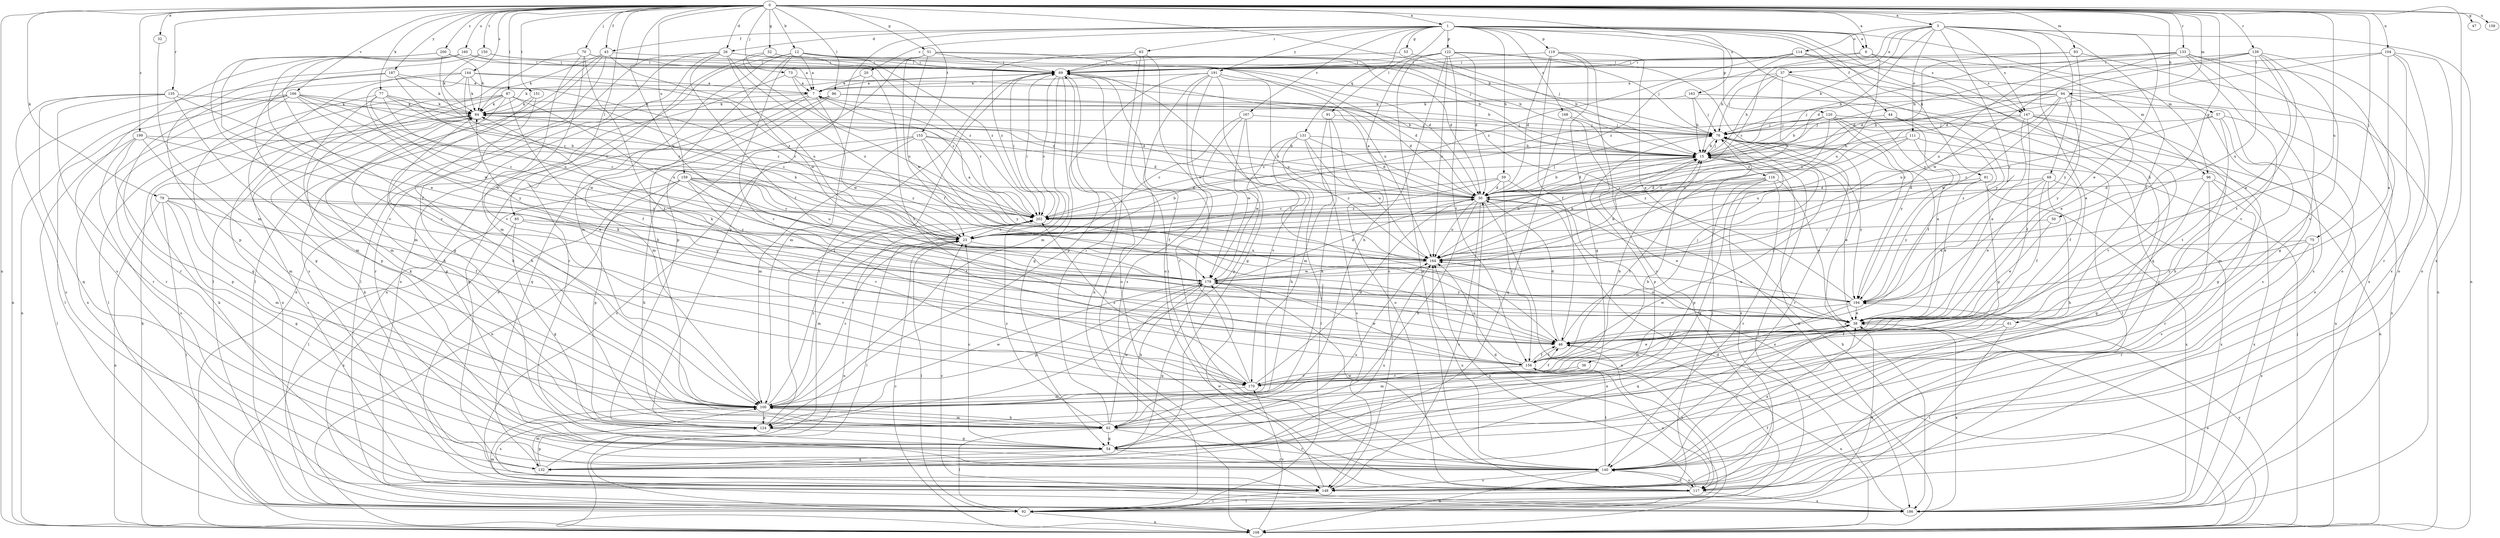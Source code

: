strict digraph  {
0;
1;
3;
6;
7;
12;
15;
20;
23;
26;
30;
32;
36;
37;
38;
43;
44;
46;
47;
50;
51;
52;
53;
54;
57;
59;
61;
62;
63;
68;
69;
70;
73;
75;
76;
77;
79;
81;
84;
85;
86;
87;
91;
92;
93;
94;
96;
100;
104;
108;
111;
114;
116;
117;
119;
120;
122;
124;
131;
132;
133;
135;
139;
140;
144;
147;
148;
150;
151;
153;
156;
158;
159;
160;
163;
164;
166;
167;
168;
170;
179;
186;
187;
191;
194;
199;
200;
202;
0 -> 1  [label=a];
0 -> 3  [label=a];
0 -> 6  [label=a];
0 -> 12  [label=b];
0 -> 15  [label=b];
0 -> 26  [label=d];
0 -> 32  [label=e];
0 -> 43  [label=f];
0 -> 47  [label=g];
0 -> 50  [label=g];
0 -> 51  [label=g];
0 -> 52  [label=g];
0 -> 57  [label=h];
0 -> 70  [label=j];
0 -> 73  [label=j];
0 -> 75  [label=j];
0 -> 77  [label=k];
0 -> 79  [label=k];
0 -> 85  [label=l];
0 -> 86  [label=l];
0 -> 87  [label=l];
0 -> 93  [label=m];
0 -> 94  [label=m];
0 -> 104  [label=n];
0 -> 108  [label=n];
0 -> 133  [label=r];
0 -> 135  [label=r];
0 -> 139  [label=r];
0 -> 144  [label=s];
0 -> 150  [label=t];
0 -> 151  [label=t];
0 -> 153  [label=t];
0 -> 158  [label=u];
0 -> 159  [label=u];
0 -> 160  [label=u];
0 -> 163  [label=u];
0 -> 164  [label=u];
0 -> 166  [label=v];
0 -> 179  [label=w];
0 -> 186  [label=x];
0 -> 187  [label=y];
0 -> 199  [label=z];
0 -> 200  [label=z];
1 -> 6  [label=a];
1 -> 20  [label=c];
1 -> 26  [label=d];
1 -> 43  [label=f];
1 -> 44  [label=f];
1 -> 53  [label=g];
1 -> 59  [label=h];
1 -> 61  [label=h];
1 -> 63  [label=i];
1 -> 81  [label=k];
1 -> 91  [label=l];
1 -> 96  [label=m];
1 -> 119  [label=p];
1 -> 120  [label=p];
1 -> 122  [label=p];
1 -> 124  [label=p];
1 -> 131  [label=q];
1 -> 147  [label=s];
1 -> 167  [label=v];
1 -> 168  [label=v];
1 -> 191  [label=y];
1 -> 194  [label=y];
3 -> 15  [label=b];
3 -> 23  [label=c];
3 -> 30  [label=d];
3 -> 36  [label=e];
3 -> 37  [label=e];
3 -> 38  [label=e];
3 -> 46  [label=f];
3 -> 68  [label=i];
3 -> 108  [label=n];
3 -> 111  [label=o];
3 -> 114  [label=o];
3 -> 147  [label=s];
3 -> 194  [label=y];
6 -> 69  [label=i];
6 -> 96  [label=m];
6 -> 147  [label=s];
6 -> 164  [label=u];
6 -> 202  [label=z];
7 -> 84  [label=k];
7 -> 100  [label=m];
7 -> 132  [label=q];
7 -> 179  [label=w];
7 -> 202  [label=z];
12 -> 7  [label=a];
12 -> 15  [label=b];
12 -> 30  [label=d];
12 -> 62  [label=h];
12 -> 69  [label=i];
12 -> 76  [label=j];
12 -> 100  [label=m];
12 -> 108  [label=n];
12 -> 170  [label=v];
15 -> 30  [label=d];
15 -> 38  [label=e];
15 -> 76  [label=j];
15 -> 92  [label=l];
15 -> 116  [label=o];
15 -> 164  [label=u];
15 -> 194  [label=y];
20 -> 7  [label=a];
20 -> 100  [label=m];
20 -> 156  [label=t];
23 -> 15  [label=b];
23 -> 69  [label=i];
23 -> 84  [label=k];
23 -> 92  [label=l];
23 -> 100  [label=m];
23 -> 164  [label=u];
26 -> 46  [label=f];
26 -> 69  [label=i];
26 -> 92  [label=l];
26 -> 108  [label=n];
26 -> 164  [label=u];
26 -> 179  [label=w];
26 -> 186  [label=x];
26 -> 202  [label=z];
30 -> 7  [label=a];
30 -> 15  [label=b];
30 -> 38  [label=e];
30 -> 62  [label=h];
30 -> 76  [label=j];
30 -> 84  [label=k];
30 -> 108  [label=n];
30 -> 148  [label=s];
30 -> 164  [label=u];
30 -> 202  [label=z];
32 -> 100  [label=m];
36 -> 100  [label=m];
36 -> 170  [label=v];
37 -> 7  [label=a];
37 -> 15  [label=b];
37 -> 76  [label=j];
37 -> 148  [label=s];
37 -> 194  [label=y];
37 -> 202  [label=z];
38 -> 46  [label=f];
38 -> 84  [label=k];
38 -> 140  [label=r];
38 -> 179  [label=w];
38 -> 186  [label=x];
43 -> 54  [label=g];
43 -> 69  [label=i];
43 -> 84  [label=k];
43 -> 92  [label=l];
43 -> 148  [label=s];
43 -> 164  [label=u];
44 -> 38  [label=e];
44 -> 54  [label=g];
44 -> 76  [label=j];
46 -> 30  [label=d];
46 -> 76  [label=j];
46 -> 84  [label=k];
46 -> 117  [label=o];
46 -> 156  [label=t];
50 -> 23  [label=c];
50 -> 38  [label=e];
51 -> 30  [label=d];
51 -> 46  [label=f];
51 -> 69  [label=i];
51 -> 124  [label=p];
51 -> 164  [label=u];
51 -> 179  [label=w];
52 -> 69  [label=i];
52 -> 140  [label=r];
52 -> 164  [label=u];
52 -> 202  [label=z];
53 -> 15  [label=b];
53 -> 69  [label=i];
54 -> 23  [label=c];
54 -> 38  [label=e];
54 -> 132  [label=q];
54 -> 140  [label=r];
54 -> 164  [label=u];
57 -> 23  [label=c];
57 -> 76  [label=j];
57 -> 100  [label=m];
57 -> 156  [label=t];
57 -> 186  [label=x];
59 -> 23  [label=c];
59 -> 30  [label=d];
59 -> 156  [label=t];
59 -> 186  [label=x];
59 -> 202  [label=z];
61 -> 46  [label=f];
61 -> 92  [label=l];
61 -> 140  [label=r];
62 -> 54  [label=g];
62 -> 69  [label=i];
62 -> 84  [label=k];
62 -> 92  [label=l];
62 -> 100  [label=m];
62 -> 140  [label=r];
62 -> 179  [label=w];
62 -> 202  [label=z];
63 -> 69  [label=i];
63 -> 108  [label=n];
63 -> 117  [label=o];
63 -> 140  [label=r];
63 -> 202  [label=z];
68 -> 30  [label=d];
68 -> 38  [label=e];
68 -> 46  [label=f];
68 -> 62  [label=h];
68 -> 186  [label=x];
68 -> 202  [label=z];
69 -> 7  [label=a];
69 -> 23  [label=c];
69 -> 46  [label=f];
69 -> 54  [label=g];
69 -> 84  [label=k];
69 -> 100  [label=m];
69 -> 117  [label=o];
70 -> 69  [label=i];
70 -> 76  [label=j];
70 -> 92  [label=l];
70 -> 100  [label=m];
70 -> 156  [label=t];
70 -> 170  [label=v];
73 -> 7  [label=a];
73 -> 15  [label=b];
73 -> 140  [label=r];
73 -> 202  [label=z];
75 -> 140  [label=r];
75 -> 164  [label=u];
75 -> 186  [label=x];
75 -> 194  [label=y];
76 -> 15  [label=b];
76 -> 124  [label=p];
76 -> 140  [label=r];
76 -> 148  [label=s];
76 -> 186  [label=x];
77 -> 23  [label=c];
77 -> 30  [label=d];
77 -> 54  [label=g];
77 -> 84  [label=k];
77 -> 100  [label=m];
77 -> 179  [label=w];
77 -> 202  [label=z];
79 -> 46  [label=f];
79 -> 54  [label=g];
79 -> 92  [label=l];
79 -> 100  [label=m];
79 -> 108  [label=n];
79 -> 194  [label=y];
79 -> 202  [label=z];
81 -> 30  [label=d];
81 -> 38  [label=e];
81 -> 186  [label=x];
81 -> 194  [label=y];
84 -> 76  [label=j];
84 -> 148  [label=s];
85 -> 23  [label=c];
85 -> 54  [label=g];
85 -> 170  [label=v];
85 -> 186  [label=x];
86 -> 15  [label=b];
86 -> 30  [label=d];
86 -> 84  [label=k];
86 -> 117  [label=o];
86 -> 132  [label=q];
87 -> 23  [label=c];
87 -> 46  [label=f];
87 -> 62  [label=h];
87 -> 84  [label=k];
87 -> 92  [label=l];
87 -> 124  [label=p];
87 -> 164  [label=u];
87 -> 186  [label=x];
91 -> 62  [label=h];
91 -> 76  [label=j];
91 -> 100  [label=m];
91 -> 117  [label=o];
92 -> 30  [label=d];
92 -> 38  [label=e];
92 -> 46  [label=f];
92 -> 108  [label=n];
93 -> 30  [label=d];
93 -> 69  [label=i];
93 -> 186  [label=x];
93 -> 194  [label=y];
94 -> 15  [label=b];
94 -> 38  [label=e];
94 -> 76  [label=j];
94 -> 84  [label=k];
94 -> 117  [label=o];
94 -> 164  [label=u];
94 -> 179  [label=w];
94 -> 194  [label=y];
96 -> 30  [label=d];
96 -> 54  [label=g];
96 -> 140  [label=r];
96 -> 148  [label=s];
96 -> 186  [label=x];
100 -> 15  [label=b];
100 -> 23  [label=c];
100 -> 62  [label=h];
100 -> 84  [label=k];
100 -> 124  [label=p];
100 -> 148  [label=s];
100 -> 179  [label=w];
100 -> 202  [label=z];
104 -> 30  [label=d];
104 -> 38  [label=e];
104 -> 69  [label=i];
104 -> 117  [label=o];
104 -> 140  [label=r];
104 -> 148  [label=s];
108 -> 15  [label=b];
108 -> 23  [label=c];
108 -> 38  [label=e];
108 -> 76  [label=j];
108 -> 84  [label=k];
108 -> 170  [label=v];
108 -> 194  [label=y];
111 -> 15  [label=b];
111 -> 23  [label=c];
111 -> 46  [label=f];
111 -> 108  [label=n];
111 -> 164  [label=u];
114 -> 15  [label=b];
114 -> 69  [label=i];
114 -> 108  [label=n];
114 -> 132  [label=q];
114 -> 202  [label=z];
116 -> 30  [label=d];
116 -> 38  [label=e];
116 -> 54  [label=g];
116 -> 124  [label=p];
116 -> 140  [label=r];
116 -> 156  [label=t];
116 -> 202  [label=z];
117 -> 92  [label=l];
117 -> 140  [label=r];
117 -> 164  [label=u];
117 -> 186  [label=x];
119 -> 30  [label=d];
119 -> 38  [label=e];
119 -> 46  [label=f];
119 -> 54  [label=g];
119 -> 69  [label=i];
119 -> 117  [label=o];
120 -> 15  [label=b];
120 -> 46  [label=f];
120 -> 76  [label=j];
120 -> 92  [label=l];
120 -> 108  [label=n];
120 -> 164  [label=u];
120 -> 194  [label=y];
120 -> 202  [label=z];
122 -> 30  [label=d];
122 -> 62  [label=h];
122 -> 69  [label=i];
122 -> 76  [label=j];
122 -> 117  [label=o];
122 -> 148  [label=s];
122 -> 156  [label=t];
122 -> 164  [label=u];
122 -> 194  [label=y];
124 -> 54  [label=g];
124 -> 69  [label=i];
131 -> 15  [label=b];
131 -> 30  [label=d];
131 -> 62  [label=h];
131 -> 92  [label=l];
131 -> 148  [label=s];
131 -> 164  [label=u];
131 -> 179  [label=w];
132 -> 69  [label=i];
132 -> 84  [label=k];
132 -> 100  [label=m];
132 -> 124  [label=p];
132 -> 164  [label=u];
133 -> 15  [label=b];
133 -> 54  [label=g];
133 -> 69  [label=i];
133 -> 117  [label=o];
133 -> 148  [label=s];
133 -> 164  [label=u];
133 -> 170  [label=v];
133 -> 179  [label=w];
135 -> 84  [label=k];
135 -> 100  [label=m];
135 -> 132  [label=q];
135 -> 140  [label=r];
135 -> 148  [label=s];
135 -> 179  [label=w];
139 -> 15  [label=b];
139 -> 30  [label=d];
139 -> 38  [label=e];
139 -> 69  [label=i];
139 -> 117  [label=o];
139 -> 156  [label=t];
139 -> 164  [label=u];
139 -> 170  [label=v];
140 -> 38  [label=e];
140 -> 69  [label=i];
140 -> 108  [label=n];
140 -> 117  [label=o];
140 -> 148  [label=s];
140 -> 156  [label=t];
140 -> 164  [label=u];
140 -> 179  [label=w];
144 -> 7  [label=a];
144 -> 23  [label=c];
144 -> 54  [label=g];
144 -> 84  [label=k];
144 -> 140  [label=r];
144 -> 164  [label=u];
144 -> 179  [label=w];
144 -> 202  [label=z];
147 -> 38  [label=e];
147 -> 46  [label=f];
147 -> 54  [label=g];
147 -> 62  [label=h];
147 -> 76  [label=j];
147 -> 170  [label=v];
147 -> 202  [label=z];
148 -> 76  [label=j];
148 -> 84  [label=k];
148 -> 92  [label=l];
148 -> 179  [label=w];
150 -> 15  [label=b];
150 -> 69  [label=i];
150 -> 84  [label=k];
150 -> 124  [label=p];
151 -> 54  [label=g];
151 -> 62  [label=h];
151 -> 84  [label=k];
153 -> 15  [label=b];
153 -> 30  [label=d];
153 -> 46  [label=f];
153 -> 100  [label=m];
153 -> 108  [label=n];
153 -> 148  [label=s];
153 -> 194  [label=y];
156 -> 38  [label=e];
156 -> 46  [label=f];
156 -> 76  [label=j];
156 -> 108  [label=n];
156 -> 117  [label=o];
156 -> 164  [label=u];
156 -> 170  [label=v];
156 -> 179  [label=w];
159 -> 23  [label=c];
159 -> 30  [label=d];
159 -> 62  [label=h];
159 -> 92  [label=l];
159 -> 124  [label=p];
159 -> 156  [label=t];
159 -> 164  [label=u];
159 -> 170  [label=v];
159 -> 202  [label=z];
160 -> 7  [label=a];
160 -> 46  [label=f];
160 -> 69  [label=i];
160 -> 148  [label=s];
160 -> 170  [label=v];
163 -> 15  [label=b];
163 -> 76  [label=j];
163 -> 84  [label=k];
163 -> 140  [label=r];
164 -> 7  [label=a];
164 -> 15  [label=b];
164 -> 38  [label=e];
164 -> 179  [label=w];
166 -> 23  [label=c];
166 -> 30  [label=d];
166 -> 84  [label=k];
166 -> 92  [label=l];
166 -> 108  [label=n];
166 -> 140  [label=r];
166 -> 186  [label=x];
166 -> 194  [label=y];
166 -> 202  [label=z];
167 -> 23  [label=c];
167 -> 76  [label=j];
167 -> 124  [label=p];
167 -> 170  [label=v];
167 -> 179  [label=w];
168 -> 76  [label=j];
168 -> 108  [label=n];
168 -> 132  [label=q];
170 -> 15  [label=b];
170 -> 30  [label=d];
170 -> 46  [label=f];
170 -> 69  [label=i];
170 -> 100  [label=m];
170 -> 202  [label=z];
179 -> 15  [label=b];
179 -> 30  [label=d];
179 -> 62  [label=h];
179 -> 124  [label=p];
179 -> 132  [label=q];
179 -> 194  [label=y];
186 -> 23  [label=c];
186 -> 30  [label=d];
186 -> 100  [label=m];
187 -> 7  [label=a];
187 -> 23  [label=c];
187 -> 84  [label=k];
187 -> 100  [label=m];
187 -> 108  [label=n];
191 -> 7  [label=a];
191 -> 30  [label=d];
191 -> 54  [label=g];
191 -> 92  [label=l];
191 -> 124  [label=p];
191 -> 148  [label=s];
191 -> 164  [label=u];
191 -> 179  [label=w];
194 -> 38  [label=e];
194 -> 69  [label=i];
194 -> 100  [label=m];
194 -> 132  [label=q];
194 -> 164  [label=u];
199 -> 15  [label=b];
199 -> 38  [label=e];
199 -> 92  [label=l];
199 -> 100  [label=m];
199 -> 117  [label=o];
199 -> 124  [label=p];
200 -> 23  [label=c];
200 -> 38  [label=e];
200 -> 69  [label=i];
200 -> 84  [label=k];
200 -> 170  [label=v];
202 -> 23  [label=c];
202 -> 69  [label=i];
202 -> 92  [label=l];
202 -> 108  [label=n];
}
